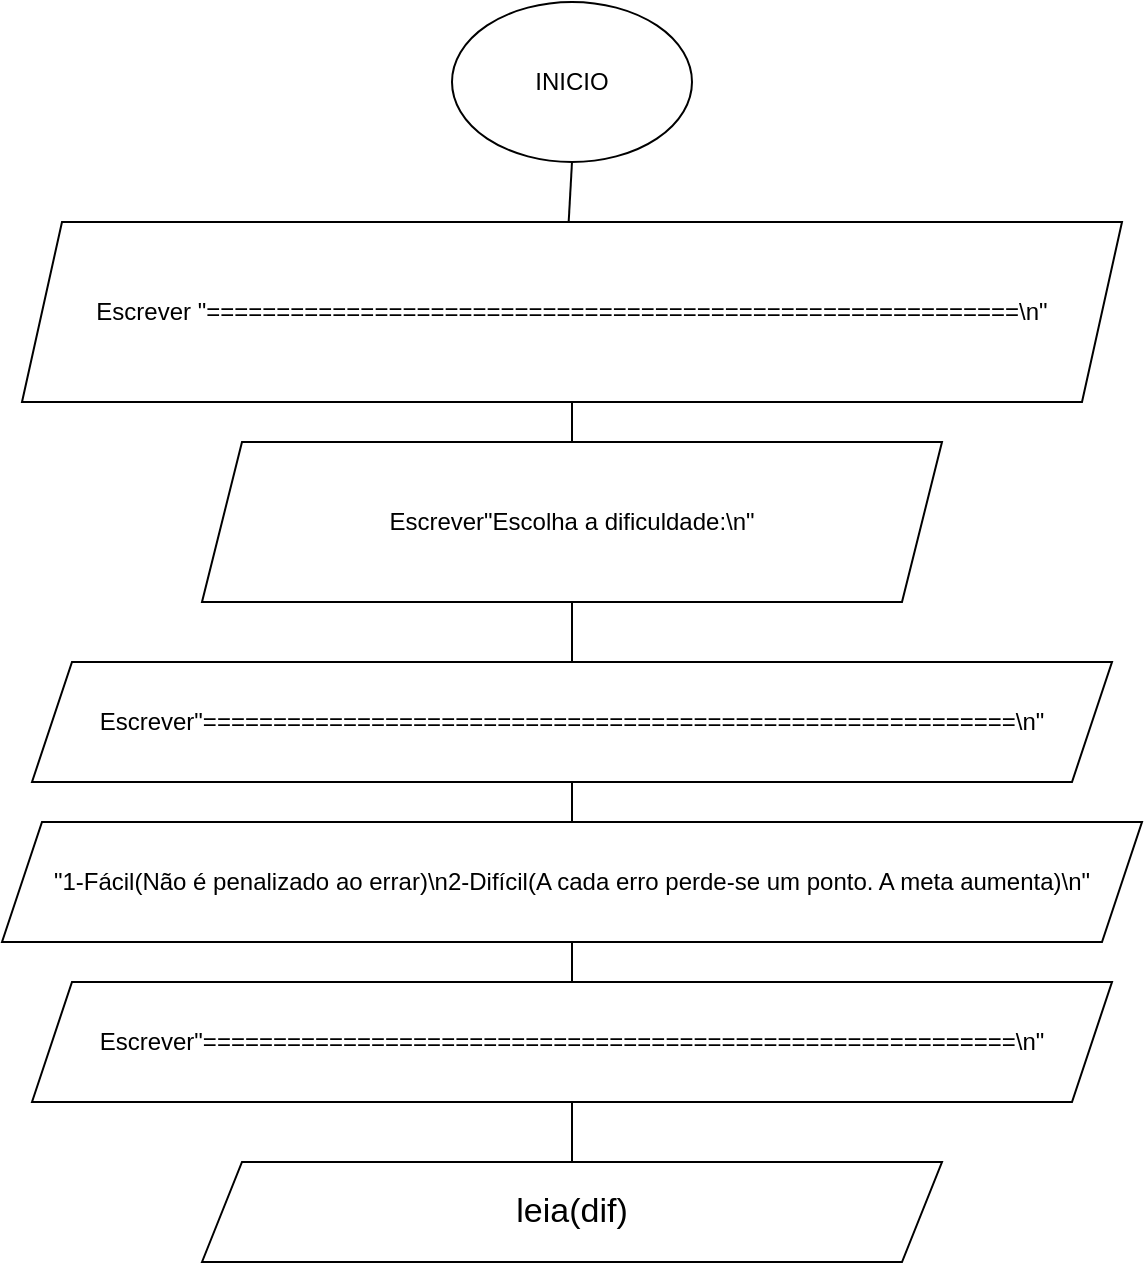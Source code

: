 <mxfile version="22.1.21" type="device">
  <diagram name="Página-1" id="NczdbQnThDu-TaCLsWlg">
    <mxGraphModel dx="766" dy="1056" grid="1" gridSize="10" guides="1" tooltips="1" connect="1" arrows="1" fold="1" page="1" pageScale="1" pageWidth="827" pageHeight="1169" math="0" shadow="0">
      <root>
        <mxCell id="0" />
        <mxCell id="1" parent="0" />
        <mxCell id="kfGh2T8laVP57_3rUZCZ-1" value="INICIO" style="ellipse;whiteSpace=wrap;html=1;" vertex="1" parent="1">
          <mxGeometry x="305" y="50" width="120" height="80" as="geometry" />
        </mxCell>
        <mxCell id="kfGh2T8laVP57_3rUZCZ-2" value="" style="endArrow=none;html=1;rounded=0;entryX=0.5;entryY=1;entryDx=0;entryDy=0;" edge="1" parent="1" target="kfGh2T8laVP57_3rUZCZ-1">
          <mxGeometry width="50" height="50" relative="1" as="geometry">
            <mxPoint x="360" y="220" as="sourcePoint" />
            <mxPoint x="360" y="140" as="targetPoint" />
          </mxGeometry>
        </mxCell>
        <mxCell id="kfGh2T8laVP57_3rUZCZ-3" value="Escrever &quot;==========================================================\n&quot;" style="shape=parallelogram;perimeter=parallelogramPerimeter;whiteSpace=wrap;html=1;fixedSize=1;" vertex="1" parent="1">
          <mxGeometry x="90" y="160" width="550" height="90" as="geometry" />
        </mxCell>
        <mxCell id="kfGh2T8laVP57_3rUZCZ-5" value="Escrever&quot;Escolha a dificuldade:\n&quot;" style="shape=parallelogram;perimeter=parallelogramPerimeter;whiteSpace=wrap;html=1;fixedSize=1;" vertex="1" parent="1">
          <mxGeometry x="180" y="270" width="370" height="80" as="geometry" />
        </mxCell>
        <mxCell id="kfGh2T8laVP57_3rUZCZ-6" value="Escrever&quot;==========================================================\n&quot;" style="shape=parallelogram;perimeter=parallelogramPerimeter;whiteSpace=wrap;html=1;fixedSize=1;" vertex="1" parent="1">
          <mxGeometry x="95" y="380" width="540" height="60" as="geometry" />
        </mxCell>
        <mxCell id="kfGh2T8laVP57_3rUZCZ-7" value="&quot;1-Fácil(Não é penalizado ao errar)\n2-Difícil(A cada erro perde-se um ponto. A meta aumenta)\n&quot;" style="shape=parallelogram;perimeter=parallelogramPerimeter;whiteSpace=wrap;html=1;fixedSize=1;" vertex="1" parent="1">
          <mxGeometry x="80" y="460" width="570" height="60" as="geometry" />
        </mxCell>
        <mxCell id="kfGh2T8laVP57_3rUZCZ-11" value="" style="endArrow=none;html=1;rounded=0;entryX=0.5;entryY=1;entryDx=0;entryDy=0;exitX=0.5;exitY=0;exitDx=0;exitDy=0;" edge="1" parent="1" source="kfGh2T8laVP57_3rUZCZ-7" target="kfGh2T8laVP57_3rUZCZ-6">
          <mxGeometry width="50" height="50" relative="1" as="geometry">
            <mxPoint x="340" y="580" as="sourcePoint" />
            <mxPoint x="390" y="530" as="targetPoint" />
          </mxGeometry>
        </mxCell>
        <mxCell id="kfGh2T8laVP57_3rUZCZ-12" value="" style="endArrow=none;html=1;rounded=0;entryX=0.5;entryY=1;entryDx=0;entryDy=0;exitX=0.5;exitY=0;exitDx=0;exitDy=0;" edge="1" parent="1" source="kfGh2T8laVP57_3rUZCZ-5" target="kfGh2T8laVP57_3rUZCZ-3">
          <mxGeometry width="50" height="50" relative="1" as="geometry">
            <mxPoint x="340" y="580" as="sourcePoint" />
            <mxPoint x="390" y="530" as="targetPoint" />
          </mxGeometry>
        </mxCell>
        <mxCell id="kfGh2T8laVP57_3rUZCZ-13" value="" style="endArrow=none;html=1;rounded=0;entryX=0.5;entryY=1;entryDx=0;entryDy=0;exitX=0.5;exitY=0;exitDx=0;exitDy=0;" edge="1" parent="1" source="kfGh2T8laVP57_3rUZCZ-6" target="kfGh2T8laVP57_3rUZCZ-5">
          <mxGeometry width="50" height="50" relative="1" as="geometry">
            <mxPoint x="340" y="580" as="sourcePoint" />
            <mxPoint x="390" y="530" as="targetPoint" />
          </mxGeometry>
        </mxCell>
        <mxCell id="kfGh2T8laVP57_3rUZCZ-14" value="Escrever&quot;==========================================================\n&quot;" style="shape=parallelogram;perimeter=parallelogramPerimeter;whiteSpace=wrap;html=1;fixedSize=1;" vertex="1" parent="1">
          <mxGeometry x="95" y="540" width="540" height="60" as="geometry" />
        </mxCell>
        <mxCell id="kfGh2T8laVP57_3rUZCZ-15" value="" style="endArrow=none;html=1;rounded=0;entryX=0.5;entryY=1;entryDx=0;entryDy=0;exitX=0.5;exitY=0;exitDx=0;exitDy=0;" edge="1" parent="1" source="kfGh2T8laVP57_3rUZCZ-14" target="kfGh2T8laVP57_3rUZCZ-7">
          <mxGeometry width="50" height="50" relative="1" as="geometry">
            <mxPoint x="340" y="580" as="sourcePoint" />
            <mxPoint x="390" y="530" as="targetPoint" />
          </mxGeometry>
        </mxCell>
        <mxCell id="kfGh2T8laVP57_3rUZCZ-16" value="&lt;font style=&quot;font-size: 17px;&quot;&gt;leia(dif)&lt;/font&gt;" style="shape=parallelogram;perimeter=parallelogramPerimeter;whiteSpace=wrap;html=1;fixedSize=1;" vertex="1" parent="1">
          <mxGeometry x="180" y="630" width="370" height="50" as="geometry" />
        </mxCell>
        <mxCell id="kfGh2T8laVP57_3rUZCZ-17" value="" style="endArrow=none;html=1;rounded=0;entryX=0.5;entryY=1;entryDx=0;entryDy=0;exitX=0.5;exitY=0;exitDx=0;exitDy=0;" edge="1" parent="1" source="kfGh2T8laVP57_3rUZCZ-16" target="kfGh2T8laVP57_3rUZCZ-14">
          <mxGeometry width="50" height="50" relative="1" as="geometry">
            <mxPoint x="340" y="580" as="sourcePoint" />
            <mxPoint x="390" y="530" as="targetPoint" />
          </mxGeometry>
        </mxCell>
      </root>
    </mxGraphModel>
  </diagram>
</mxfile>
